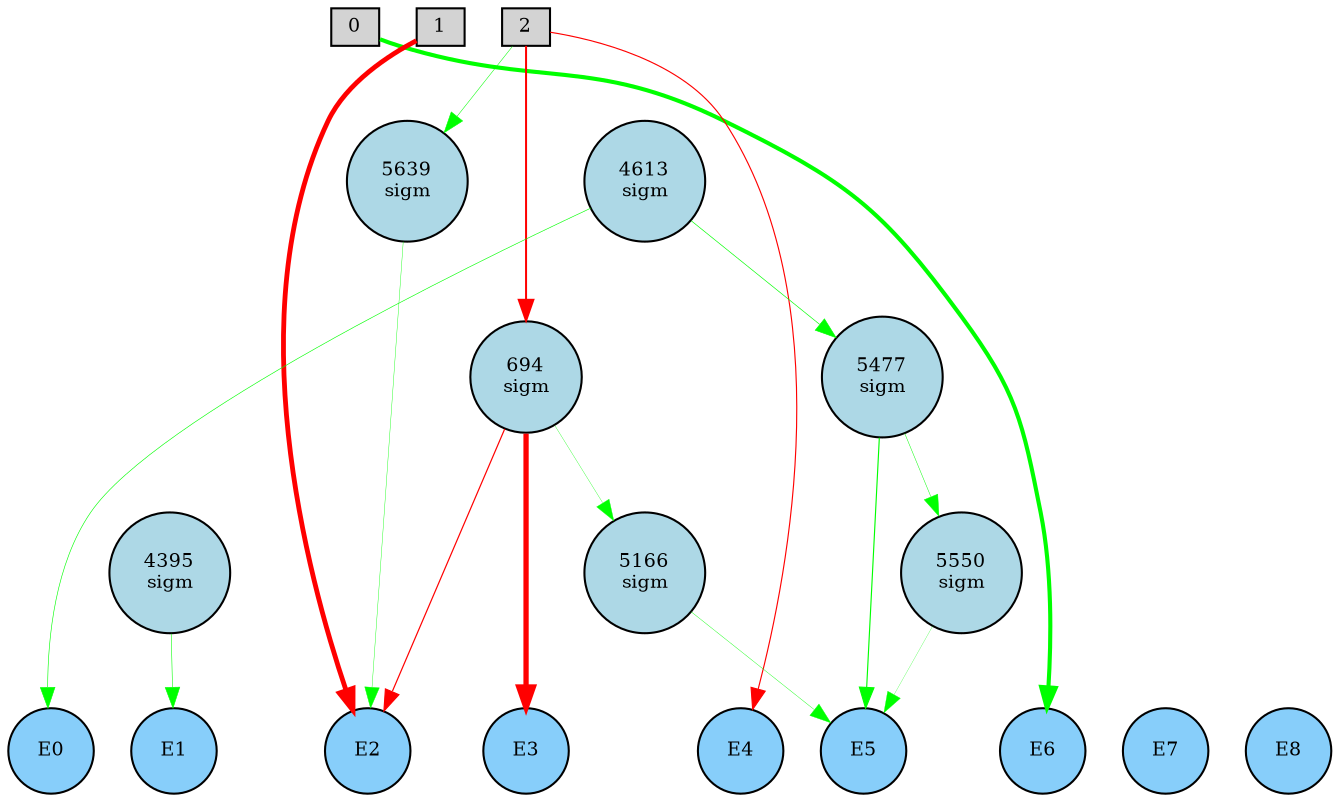 digraph {
	node [fontsize=9 height=0.2 shape=circle width=0.2]
	subgraph inputs {
		node [shape=box style=filled]
		rank=source
		0 [fillcolor=lightgray]
		1 [fillcolor=lightgray]
		0 -> 1 [style=invis]
		2 [fillcolor=lightgray]
		1 -> 2 [style=invis]
	}
	subgraph outputs {
		node [style=filled]
		rank=sink
		E0 [fillcolor=lightskyblue fontsize=9 height=0.2 shape=circle width=0.2]
		E1 [fillcolor=lightskyblue fontsize=9 height=0.2 shape=circle width=0.2]
		E0 -> E1 [style=invis]
		E2 [fillcolor=lightskyblue fontsize=9 height=0.2 shape=circle width=0.2]
		E1 -> E2 [style=invis]
		E3 [fillcolor=lightskyblue fontsize=9 height=0.2 shape=circle width=0.2]
		E2 -> E3 [style=invis]
		E4 [fillcolor=lightskyblue fontsize=9 height=0.2 shape=circle width=0.2]
		E3 -> E4 [style=invis]
		E5 [fillcolor=lightskyblue fontsize=9 height=0.2 shape=circle width=0.2]
		E4 -> E5 [style=invis]
		E6 [fillcolor=lightskyblue fontsize=9 height=0.2 shape=circle width=0.2]
		E5 -> E6 [style=invis]
		E7 [fillcolor=lightskyblue fontsize=9 height=0.2 shape=circle width=0.2]
		E6 -> E7 [style=invis]
		E8 [fillcolor=lightskyblue fontsize=9 height=0.2 shape=circle width=0.2]
		E7 -> E8 [style=invis]
	}
	5477 [label="5477
sigm" fillcolor=lightblue style=filled]
	4613 [label="4613
sigm" fillcolor=lightblue style=filled]
	5639 [label="5639
sigm" fillcolor=lightblue style=filled]
	4395 [label="4395
sigm" fillcolor=lightblue style=filled]
	5550 [label="5550
sigm" fillcolor=lightblue style=filled]
	5166 [label="5166
sigm" fillcolor=lightblue style=filled]
	694 [label="694
sigm" fillcolor=lightblue style=filled]
	0 -> E6 [color=green penwidth=1.972228154365685 style=solid]
	1 -> E2 [color=red penwidth=2.3165887927144975 style=solid]
	2 -> 694 [color=red penwidth=0.9671054007424462 style=solid]
	694 -> E3 [color=red penwidth=2.5390423502205177 style=solid]
	2 -> E4 [color=red penwidth=0.5485258938779588 style=solid]
	4395 -> E1 [color=green penwidth=0.2719355729073355 style=solid]
	694 -> 5166 [color=green penwidth=0.15664856602574756 style=solid]
	4613 -> E0 [color=green penwidth=0.2944366730173949 style=solid]
	4613 -> 5477 [color=green penwidth=0.313031115535663 style=solid]
	5477 -> E5 [color=green penwidth=0.548677186195562 style=solid]
	5477 -> 5550 [color=green penwidth=0.2268189239705631 style=solid]
	5550 -> E5 [color=green penwidth=0.12150223215047212 style=solid]
	694 -> E2 [color=red penwidth=0.5774388769250424 style=solid]
	2 -> 5639 [color=green penwidth=0.24732879157285767 style=solid]
	5639 -> E2 [color=green penwidth=0.19293244618638727 style=solid]
	5166 -> E5 [color=green penwidth=0.19395731192049143 style=solid]
}
